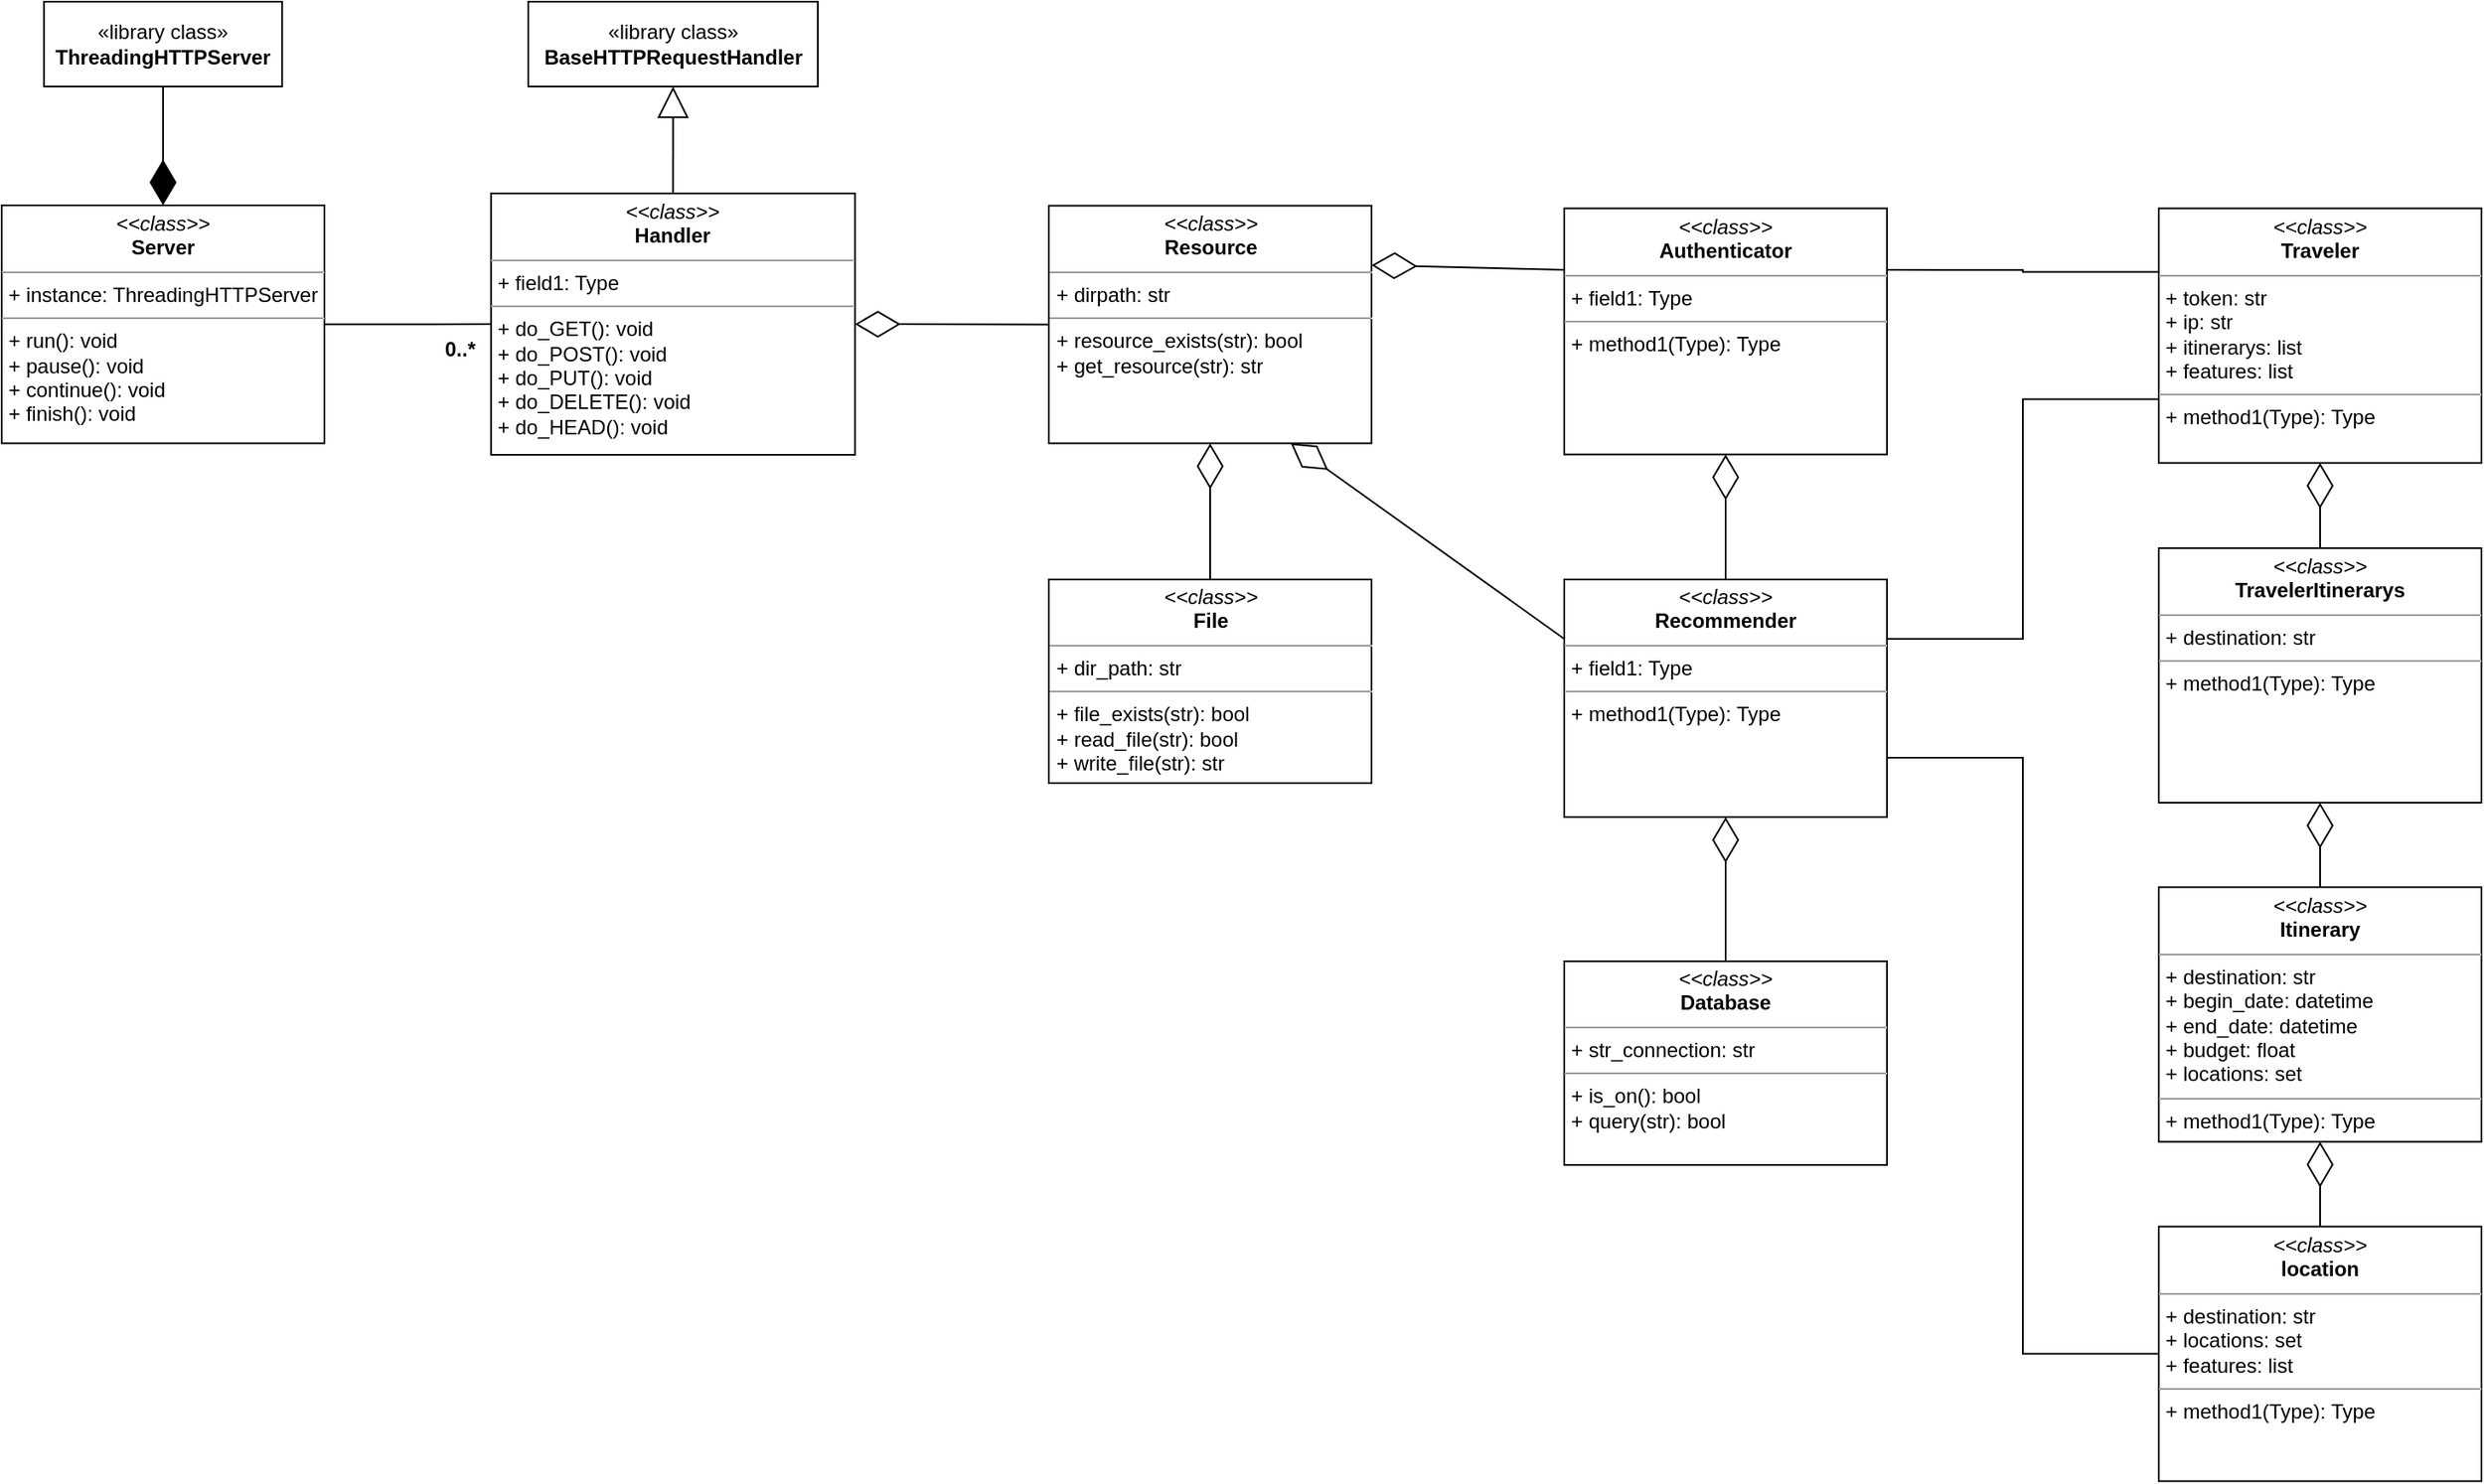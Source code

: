 <mxfile version="21.2.1" type="device">
  <diagram name="Página-1" id="W83xtEJMmamZggr5R-n2">
    <mxGraphModel dx="1840" dy="860" grid="1" gridSize="10" guides="1" tooltips="1" connect="1" arrows="1" fold="1" page="1" pageScale="1" pageWidth="827" pageHeight="1169" math="0" shadow="0">
      <root>
        <mxCell id="0" />
        <mxCell id="1" parent="0" />
        <mxCell id="Mctxi2W_aiQkZ-FzXaD9-50" value="&lt;p style=&quot;margin:0px;margin-top:4px;text-align:center;&quot;&gt;&lt;i&gt;&amp;lt;&amp;lt;class&amp;gt;&amp;gt;&lt;/i&gt;&lt;br&gt;&lt;b&gt;Handler&lt;/b&gt;&lt;/p&gt;&lt;hr size=&quot;1&quot;&gt;&lt;p style=&quot;margin:0px;margin-left:4px;&quot;&gt;+ field1: Type&lt;br&gt;&lt;/p&gt;&lt;hr size=&quot;1&quot;&gt;&lt;p style=&quot;margin:0px;margin-left:4px;&quot;&gt;+ do_GET(): void&lt;br&gt;+ do_POST(): void&lt;/p&gt;&lt;p style=&quot;margin:0px;margin-left:4px;&quot;&gt;+ do_PUT(): void&lt;/p&gt;&lt;p style=&quot;margin:0px;margin-left:4px;&quot;&gt;+ do_DELETE(): void&lt;br&gt;&lt;/p&gt;&lt;p style=&quot;margin:0px;margin-left:4px;&quot;&gt;+ do_HEAD(): void&lt;/p&gt;" style="verticalAlign=top;align=left;overflow=fill;fontSize=12;fontFamily=Helvetica;html=1;whiteSpace=wrap;" parent="1" vertex="1">
          <mxGeometry x="388.14" y="282.97" width="214.25" height="154.06" as="geometry" />
        </mxCell>
        <mxCell id="Mctxi2W_aiQkZ-FzXaD9-51" value="&lt;p style=&quot;margin:0px;margin-top:4px;text-align:center;&quot;&gt;&lt;i&gt;&amp;lt;&amp;lt;class&amp;gt;&amp;gt;&lt;/i&gt;&lt;br&gt;&lt;b&gt;Server&lt;/b&gt;&lt;/p&gt;&lt;hr size=&quot;1&quot;&gt;&lt;p style=&quot;margin:0px;margin-left:4px;&quot;&gt;+ instance: ThreadingHTTPServer&lt;/p&gt;&lt;hr size=&quot;1&quot;&gt;&lt;p style=&quot;margin:0px;margin-left:4px;&quot;&gt;+ run(): void&lt;/p&gt;&lt;p style=&quot;margin:0px;margin-left:4px;&quot;&gt;+ pause(): void&lt;/p&gt;&lt;p style=&quot;margin:0px;margin-left:4px;&quot;&gt;+ continue(): void&lt;/p&gt;&lt;p style=&quot;margin:0px;margin-left:4px;&quot;&gt;+ finish(): void&lt;/p&gt;" style="verticalAlign=top;align=left;overflow=fill;fontSize=12;fontFamily=Helvetica;html=1;whiteSpace=wrap;" parent="1" vertex="1">
          <mxGeometry x="100" y="290" width="190" height="140.23" as="geometry" />
        </mxCell>
        <mxCell id="Mctxi2W_aiQkZ-FzXaD9-52" value="&lt;p style=&quot;margin:0px;margin-top:4px;text-align:center;&quot;&gt;&lt;i&gt;&amp;lt;&amp;lt;class&amp;gt;&amp;gt;&lt;/i&gt;&lt;br&gt;&lt;b&gt;Resource&lt;/b&gt;&lt;/p&gt;&lt;hr size=&quot;1&quot;&gt;&lt;p style=&quot;margin:0px;margin-left:4px;&quot;&gt;+ dirpath: str&lt;br&gt;&lt;/p&gt;&lt;hr size=&quot;1&quot;&gt;&lt;p style=&quot;margin:0px;margin-left:4px;&quot;&gt;+ resource_exists(str): bool&lt;/p&gt;&lt;p style=&quot;margin:0px;margin-left:4px;&quot;&gt;+ get_resource(str): str&lt;br&gt;&lt;/p&gt;" style="verticalAlign=top;align=left;overflow=fill;fontSize=12;fontFamily=Helvetica;html=1;whiteSpace=wrap;" parent="1" vertex="1">
          <mxGeometry x="716.51" y="290.23" width="190" height="140" as="geometry" />
        </mxCell>
        <mxCell id="Mctxi2W_aiQkZ-FzXaD9-53" value="&lt;p style=&quot;margin:0px;margin-top:4px;text-align:center;&quot;&gt;&lt;i&gt;&amp;lt;&amp;lt;class&amp;gt;&amp;gt;&lt;/i&gt;&lt;br&gt;&lt;b&gt;Authenticator&lt;/b&gt;&lt;/p&gt;&lt;hr size=&quot;1&quot;&gt;&lt;p style=&quot;margin:0px;margin-left:4px;&quot;&gt;+ field1: Type&lt;br&gt;&lt;/p&gt;&lt;hr size=&quot;1&quot;&gt;&lt;p style=&quot;margin:0px;margin-left:4px;&quot;&gt;+ method1(Type): Type&lt;br&gt;&lt;/p&gt;" style="verticalAlign=top;align=left;overflow=fill;fontSize=12;fontFamily=Helvetica;html=1;whiteSpace=wrap;" parent="1" vertex="1">
          <mxGeometry x="1020" y="291.8" width="190" height="145" as="geometry" />
        </mxCell>
        <mxCell id="Mctxi2W_aiQkZ-FzXaD9-54" value="&lt;p style=&quot;margin:0px;margin-top:4px;text-align:center;&quot;&gt;&lt;i&gt;&amp;lt;&amp;lt;class&amp;gt;&amp;gt;&lt;/i&gt;&lt;br&gt;&lt;b&gt;Recommender&lt;/b&gt;&lt;/p&gt;&lt;hr size=&quot;1&quot;&gt;&lt;p style=&quot;margin:0px;margin-left:4px;&quot;&gt;+ field1: Type&lt;br&gt;&lt;/p&gt;&lt;hr size=&quot;1&quot;&gt;&lt;p style=&quot;margin:0px;margin-left:4px;&quot;&gt;+ method1(Type): Type&lt;br&gt;&lt;/p&gt;" style="verticalAlign=top;align=left;overflow=fill;fontSize=12;fontFamily=Helvetica;html=1;whiteSpace=wrap;" parent="1" vertex="1">
          <mxGeometry x="1020" y="510.47" width="190" height="140" as="geometry" />
        </mxCell>
        <mxCell id="Mctxi2W_aiQkZ-FzXaD9-56" value="" style="endArrow=none;html=1;edgeStyle=orthogonalEdgeStyle;rounded=0;exitX=1;exitY=0.5;exitDx=0;exitDy=0;entryX=0;entryY=0.5;entryDx=0;entryDy=0;" parent="1" source="Mctxi2W_aiQkZ-FzXaD9-51" target="Mctxi2W_aiQkZ-FzXaD9-50" edge="1">
          <mxGeometry relative="1" as="geometry">
            <mxPoint x="483.01" y="125.0" as="sourcePoint" />
            <mxPoint x="573.01" y="125.0" as="targetPoint" />
          </mxGeometry>
        </mxCell>
        <mxCell id="Mctxi2W_aiQkZ-FzXaD9-60" value="&lt;font style=&quot;font-size: 12px;&quot;&gt;&lt;b&gt;0..*&lt;/b&gt;&lt;/font&gt;" style="text;html=1;strokeColor=none;fillColor=none;align=center;verticalAlign=middle;whiteSpace=wrap;rounded=0;" parent="1" vertex="1">
          <mxGeometry x="340.01" y="360" width="60" height="30" as="geometry" />
        </mxCell>
        <mxCell id="Mctxi2W_aiQkZ-FzXaD9-65" value="«library class»&lt;br&gt;&lt;b&gt;BaseHTTPRequestHandler&lt;/b&gt;" style="html=1;whiteSpace=wrap;" parent="1" vertex="1">
          <mxGeometry x="410.02" y="170" width="170.5" height="50" as="geometry" />
        </mxCell>
        <mxCell id="Mctxi2W_aiQkZ-FzXaD9-68" value="" style="endArrow=block;endSize=16;endFill=0;html=1;rounded=0;entryX=0.5;entryY=1;entryDx=0;entryDy=0;exitX=0.5;exitY=0;exitDx=0;exitDy=0;" parent="1" source="Mctxi2W_aiQkZ-FzXaD9-50" target="Mctxi2W_aiQkZ-FzXaD9-65" edge="1">
          <mxGeometry width="160" relative="1" as="geometry">
            <mxPoint x="652.01" y="540" as="sourcePoint" />
            <mxPoint x="758.01" y="440.0" as="targetPoint" />
          </mxGeometry>
        </mxCell>
        <mxCell id="Mctxi2W_aiQkZ-FzXaD9-69" value="«library class»&lt;br&gt;&lt;b&gt;ThreadingHTTPServer&lt;/b&gt;" style="html=1;whiteSpace=wrap;" parent="1" vertex="1">
          <mxGeometry x="124.88" y="170" width="140.25" height="50" as="geometry" />
        </mxCell>
        <mxCell id="Mctxi2W_aiQkZ-FzXaD9-71" value="" style="endArrow=diamondThin;endFill=1;endSize=24;html=1;rounded=0;exitX=0.5;exitY=1;exitDx=0;exitDy=0;entryX=0.5;entryY=0;entryDx=0;entryDy=0;" parent="1" source="Mctxi2W_aiQkZ-FzXaD9-69" target="Mctxi2W_aiQkZ-FzXaD9-51" edge="1">
          <mxGeometry width="160" relative="1" as="geometry">
            <mxPoint x="710.01" y="370" as="sourcePoint" />
            <mxPoint x="320.01" y="250" as="targetPoint" />
          </mxGeometry>
        </mxCell>
        <mxCell id="Mctxi2W_aiQkZ-FzXaD9-72" value="" style="endArrow=diamondThin;endFill=0;endSize=24;html=1;rounded=0;entryX=1;entryY=0.5;entryDx=0;entryDy=0;exitX=0;exitY=0.5;exitDx=0;exitDy=0;" parent="1" source="Mctxi2W_aiQkZ-FzXaD9-52" target="Mctxi2W_aiQkZ-FzXaD9-50" edge="1">
          <mxGeometry width="160" relative="1" as="geometry">
            <mxPoint x="700.01" y="360" as="sourcePoint" />
            <mxPoint x="670.01" y="450.0" as="targetPoint" />
          </mxGeometry>
        </mxCell>
        <mxCell id="Mctxi2W_aiQkZ-FzXaD9-78" value="" style="endArrow=diamondThin;endFill=0;endSize=24;html=1;rounded=0;entryX=0.5;entryY=1;entryDx=0;entryDy=0;exitX=0.5;exitY=0;exitDx=0;exitDy=0;" parent="1" source="Mctxi2W_aiQkZ-FzXaD9-79" target="Mctxi2W_aiQkZ-FzXaD9-54" edge="1">
          <mxGeometry width="160" relative="1" as="geometry">
            <mxPoint x="780.01" y="760.47" as="sourcePoint" />
            <mxPoint x="750.01" y="780.47" as="targetPoint" />
          </mxGeometry>
        </mxCell>
        <mxCell id="Mctxi2W_aiQkZ-FzXaD9-79" value="&lt;p style=&quot;margin:0px;margin-top:4px;text-align:center;&quot;&gt;&lt;i&gt;&amp;lt;&amp;lt;class&amp;gt;&amp;gt;&lt;/i&gt;&lt;br&gt;&lt;b&gt;Database&lt;/b&gt;&lt;/p&gt;&lt;hr size=&quot;1&quot;&gt;&lt;p style=&quot;margin:0px;margin-left:4px;&quot;&gt;+ str_connection: str&lt;br&gt;&lt;/p&gt;&lt;hr size=&quot;1&quot;&gt;&lt;p style=&quot;border-color: var(--border-color); margin: 0px 0px 0px 4px;&quot;&gt;+ is_on(): bool&lt;/p&gt;&lt;p style=&quot;margin:0px;margin-left:4px;&quot;&gt;+ query(str): bool&lt;/p&gt;" style="verticalAlign=top;align=left;overflow=fill;fontSize=12;fontFamily=Helvetica;html=1;whiteSpace=wrap;" parent="1" vertex="1">
          <mxGeometry x="1020" y="735.47" width="190" height="120" as="geometry" />
        </mxCell>
        <mxCell id="HZqyk_B0RYxZIagJzKKh-5" value="&lt;p style=&quot;margin:0px;margin-top:4px;text-align:center;&quot;&gt;&lt;i&gt;&amp;lt;&amp;lt;class&amp;gt;&amp;gt;&lt;/i&gt;&lt;br&gt;&lt;b&gt;File&lt;/b&gt;&lt;/p&gt;&lt;hr size=&quot;1&quot;&gt;&lt;p style=&quot;margin:0px;margin-left:4px;&quot;&gt;+ dir_path: str&lt;br&gt;&lt;/p&gt;&lt;hr size=&quot;1&quot;&gt;&lt;p style=&quot;border-color: var(--border-color); margin: 0px 0px 0px 4px;&quot;&gt;+ file_exists(str): bool&lt;/p&gt;&lt;p style=&quot;margin:0px;margin-left:4px;&quot;&gt;+ read_file(str): bool&lt;/p&gt;&lt;p style=&quot;margin:0px;margin-left:4px;&quot;&gt;+ write_file(str): str&lt;br&gt;&lt;/p&gt;" style="verticalAlign=top;align=left;overflow=fill;fontSize=12;fontFamily=Helvetica;html=1;whiteSpace=wrap;" parent="1" vertex="1">
          <mxGeometry x="716.51" y="510.47" width="190" height="120" as="geometry" />
        </mxCell>
        <mxCell id="HZqyk_B0RYxZIagJzKKh-7" style="edgeStyle=orthogonalEdgeStyle;rounded=0;orthogonalLoop=1;jettySize=auto;html=1;exitX=0.5;exitY=1;exitDx=0;exitDy=0;" parent="1" source="Mctxi2W_aiQkZ-FzXaD9-79" target="Mctxi2W_aiQkZ-FzXaD9-79" edge="1">
          <mxGeometry relative="1" as="geometry" />
        </mxCell>
        <mxCell id="iNpBf-Y_miZb7KLnfe0j-1" value="&lt;p style=&quot;margin:0px;margin-top:4px;text-align:center;&quot;&gt;&lt;i&gt;&amp;lt;&amp;lt;class&amp;gt;&amp;gt;&lt;/i&gt;&lt;br&gt;&lt;b&gt;Itinerary&lt;/b&gt;&lt;/p&gt;&lt;hr size=&quot;1&quot;&gt;&lt;p style=&quot;margin:0px;margin-left:4px;&quot;&gt;+ destination: str&lt;/p&gt;&lt;p style=&quot;margin:0px;margin-left:4px;&quot;&gt;+ begin_date: datetime&lt;br&gt;&lt;/p&gt;&lt;p style=&quot;margin:0px;margin-left:4px;&quot;&gt;+ end_date: datetime&lt;/p&gt;&lt;p style=&quot;margin:0px;margin-left:4px;&quot;&gt;+ budget: float&lt;/p&gt;&lt;p style=&quot;margin:0px;margin-left:4px;&quot;&gt;+ locations: set&amp;nbsp;&lt;/p&gt;&lt;hr size=&quot;1&quot;&gt;&lt;p style=&quot;margin:0px;margin-left:4px;&quot;&gt;+ method1(Type): Type&lt;br&gt;&lt;/p&gt;" style="verticalAlign=top;align=left;overflow=fill;fontSize=12;fontFamily=Helvetica;html=1;whiteSpace=wrap;" vertex="1" parent="1">
          <mxGeometry x="1370" y="691.8" width="190" height="150" as="geometry" />
        </mxCell>
        <mxCell id="iNpBf-Y_miZb7KLnfe0j-3" value="&lt;p style=&quot;margin:0px;margin-top:4px;text-align:center;&quot;&gt;&lt;i&gt;&amp;lt;&amp;lt;class&amp;gt;&amp;gt;&lt;/i&gt;&lt;br&gt;&lt;b&gt;location&lt;/b&gt;&lt;/p&gt;&lt;hr size=&quot;1&quot;&gt;&lt;p style=&quot;margin:0px;margin-left:4px;&quot;&gt;+ destination: str&lt;/p&gt;&lt;p style=&quot;margin:0px;margin-left:4px;&quot;&gt;+ locations: set&amp;nbsp;&lt;/p&gt;&lt;p style=&quot;margin:0px;margin-left:4px;&quot;&gt;+ features: list&lt;/p&gt;&lt;hr size=&quot;1&quot;&gt;&lt;p style=&quot;margin:0px;margin-left:4px;&quot;&gt;+ method1(Type): Type&lt;br&gt;&lt;/p&gt;" style="verticalAlign=top;align=left;overflow=fill;fontSize=12;fontFamily=Helvetica;html=1;whiteSpace=wrap;" vertex="1" parent="1">
          <mxGeometry x="1370" y="891.8" width="190" height="150" as="geometry" />
        </mxCell>
        <mxCell id="iNpBf-Y_miZb7KLnfe0j-4" value="" style="endArrow=diamondThin;endFill=0;endSize=24;html=1;rounded=0;entryX=0.5;entryY=1;entryDx=0;entryDy=0;exitX=0.5;exitY=0;exitDx=0;exitDy=0;" edge="1" parent="1" source="iNpBf-Y_miZb7KLnfe0j-3" target="iNpBf-Y_miZb7KLnfe0j-1">
          <mxGeometry width="160" relative="1" as="geometry">
            <mxPoint x="1119.5" y="951.8" as="sourcePoint" />
            <mxPoint x="1319.5" y="901.8" as="targetPoint" />
          </mxGeometry>
        </mxCell>
        <mxCell id="iNpBf-Y_miZb7KLnfe0j-5" value="&lt;p style=&quot;margin:0px;margin-top:4px;text-align:center;&quot;&gt;&lt;i&gt;&amp;lt;&amp;lt;class&amp;gt;&amp;gt;&lt;/i&gt;&lt;br&gt;&lt;b&gt;TravelerItinerarys&lt;/b&gt;&lt;/p&gt;&lt;hr size=&quot;1&quot;&gt;&lt;p style=&quot;margin:0px;margin-left:4px;&quot;&gt;+ destination: str&lt;/p&gt;&lt;hr size=&quot;1&quot;&gt;&lt;p style=&quot;margin:0px;margin-left:4px;&quot;&gt;+ method1(Type): Type&lt;br&gt;&lt;/p&gt;" style="verticalAlign=top;align=left;overflow=fill;fontSize=12;fontFamily=Helvetica;html=1;whiteSpace=wrap;" vertex="1" parent="1">
          <mxGeometry x="1370" y="492.03" width="190" height="150" as="geometry" />
        </mxCell>
        <mxCell id="iNpBf-Y_miZb7KLnfe0j-6" value="" style="endArrow=diamondThin;endFill=0;endSize=24;html=1;rounded=0;entryX=0.5;entryY=1;entryDx=0;entryDy=0;exitX=0.5;exitY=0;exitDx=0;exitDy=0;" edge="1" parent="1" source="iNpBf-Y_miZb7KLnfe0j-1" target="iNpBf-Y_miZb7KLnfe0j-5">
          <mxGeometry width="160" relative="1" as="geometry">
            <mxPoint x="1615" y="722.03" as="sourcePoint" />
            <mxPoint x="1615" y="652.03" as="targetPoint" />
          </mxGeometry>
        </mxCell>
        <mxCell id="iNpBf-Y_miZb7KLnfe0j-7" value="&lt;p style=&quot;margin:0px;margin-top:4px;text-align:center;&quot;&gt;&lt;i&gt;&amp;lt;&amp;lt;class&amp;gt;&amp;gt;&lt;/i&gt;&lt;br&gt;&lt;b&gt;Traveler&lt;/b&gt;&lt;/p&gt;&lt;hr size=&quot;1&quot;&gt;&lt;p style=&quot;margin:0px;margin-left:4px;&quot;&gt;+ token: str&lt;/p&gt;&lt;p style=&quot;margin:0px;margin-left:4px;&quot;&gt;+ ip: str&lt;/p&gt;&lt;p style=&quot;margin:0px;margin-left:4px;&quot;&gt;+ itinerarys: list&lt;/p&gt;&lt;p style=&quot;margin:0px;margin-left:4px;&quot;&gt;+ features: list&lt;/p&gt;&lt;hr size=&quot;1&quot;&gt;&lt;p style=&quot;margin:0px;margin-left:4px;&quot;&gt;+ method1(Type): Type&lt;br&gt;&lt;/p&gt;" style="verticalAlign=top;align=left;overflow=fill;fontSize=12;fontFamily=Helvetica;html=1;whiteSpace=wrap;" vertex="1" parent="1">
          <mxGeometry x="1370" y="291.8" width="190" height="150" as="geometry" />
        </mxCell>
        <mxCell id="iNpBf-Y_miZb7KLnfe0j-8" value="" style="endArrow=diamondThin;endFill=0;endSize=24;html=1;rounded=0;entryX=0.5;entryY=1;entryDx=0;entryDy=0;" edge="1" parent="1" source="iNpBf-Y_miZb7KLnfe0j-5" target="iNpBf-Y_miZb7KLnfe0j-7">
          <mxGeometry width="160" relative="1" as="geometry">
            <mxPoint x="1510" y="451.8" as="sourcePoint" />
            <mxPoint x="1510" y="671.8" as="targetPoint" />
          </mxGeometry>
        </mxCell>
        <mxCell id="iNpBf-Y_miZb7KLnfe0j-12" value="" style="endArrow=none;html=1;edgeStyle=orthogonalEdgeStyle;rounded=0;exitX=1;exitY=0.75;exitDx=0;exitDy=0;entryX=0;entryY=0.5;entryDx=0;entryDy=0;" edge="1" parent="1" source="Mctxi2W_aiQkZ-FzXaD9-54" target="iNpBf-Y_miZb7KLnfe0j-3">
          <mxGeometry relative="1" as="geometry">
            <mxPoint x="1350" y="711.8" as="sourcePoint" />
            <mxPoint x="1510" y="711.8" as="targetPoint" />
          </mxGeometry>
        </mxCell>
        <mxCell id="iNpBf-Y_miZb7KLnfe0j-15" value="" style="endArrow=none;html=1;edgeStyle=orthogonalEdgeStyle;rounded=0;exitX=0;exitY=0.75;exitDx=0;exitDy=0;entryX=1;entryY=0.25;entryDx=0;entryDy=0;" edge="1" parent="1" source="iNpBf-Y_miZb7KLnfe0j-7" target="Mctxi2W_aiQkZ-FzXaD9-54">
          <mxGeometry relative="1" as="geometry">
            <mxPoint x="1192.01" y="286.91" as="sourcePoint" />
            <mxPoint x="1279.01" y="516.91" as="targetPoint" />
          </mxGeometry>
        </mxCell>
        <mxCell id="iNpBf-Y_miZb7KLnfe0j-16" value="" style="endArrow=none;html=1;edgeStyle=orthogonalEdgeStyle;rounded=0;exitX=0;exitY=0.25;exitDx=0;exitDy=0;entryX=1;entryY=0.25;entryDx=0;entryDy=0;" edge="1" parent="1" source="iNpBf-Y_miZb7KLnfe0j-7" target="Mctxi2W_aiQkZ-FzXaD9-53">
          <mxGeometry relative="1" as="geometry">
            <mxPoint x="1380" y="379.8" as="sourcePoint" />
            <mxPoint x="1270" y="506.8" as="targetPoint" />
          </mxGeometry>
        </mxCell>
        <mxCell id="iNpBf-Y_miZb7KLnfe0j-17" value="" style="endArrow=diamondThin;endFill=0;endSize=24;html=1;rounded=0;entryX=0.5;entryY=1;entryDx=0;entryDy=0;exitX=0.5;exitY=0;exitDx=0;exitDy=0;" edge="1" parent="1" source="HZqyk_B0RYxZIagJzKKh-5" target="Mctxi2W_aiQkZ-FzXaD9-52">
          <mxGeometry width="160" relative="1" as="geometry">
            <mxPoint x="846.51" y="526.8" as="sourcePoint" />
            <mxPoint x="846.51" y="441.8" as="targetPoint" />
          </mxGeometry>
        </mxCell>
        <mxCell id="iNpBf-Y_miZb7KLnfe0j-18" value="" style="endArrow=diamondThin;endFill=0;endSize=24;html=1;rounded=0;entryX=0.5;entryY=1;entryDx=0;entryDy=0;exitX=0.5;exitY=0;exitDx=0;exitDy=0;" edge="1" parent="1" source="Mctxi2W_aiQkZ-FzXaD9-54" target="Mctxi2W_aiQkZ-FzXaD9-53">
          <mxGeometry width="160" relative="1" as="geometry">
            <mxPoint x="825" y="520.8" as="sourcePoint" />
            <mxPoint x="825" y="444.8" as="targetPoint" />
          </mxGeometry>
        </mxCell>
        <mxCell id="iNpBf-Y_miZb7KLnfe0j-19" value="" style="endArrow=diamondThin;endFill=0;endSize=24;html=1;rounded=0;entryX=0.75;entryY=1;entryDx=0;entryDy=0;exitX=0;exitY=0.25;exitDx=0;exitDy=0;" edge="1" parent="1" source="Mctxi2W_aiQkZ-FzXaD9-54" target="Mctxi2W_aiQkZ-FzXaD9-52">
          <mxGeometry width="160" relative="1" as="geometry">
            <mxPoint x="825" y="410.8" as="sourcePoint" />
            <mxPoint x="825" y="334.8" as="targetPoint" />
          </mxGeometry>
        </mxCell>
        <mxCell id="iNpBf-Y_miZb7KLnfe0j-20" value="" style="endArrow=diamondThin;endFill=0;endSize=24;html=1;rounded=0;exitX=0;exitY=0.25;exitDx=0;exitDy=0;entryX=1;entryY=0.25;entryDx=0;entryDy=0;" edge="1" parent="1" source="Mctxi2W_aiQkZ-FzXaD9-53" target="Mctxi2W_aiQkZ-FzXaD9-52">
          <mxGeometry width="160" relative="1" as="geometry">
            <mxPoint x="980" y="276.8" as="sourcePoint" />
            <mxPoint x="950" y="196.8" as="targetPoint" />
          </mxGeometry>
        </mxCell>
      </root>
    </mxGraphModel>
  </diagram>
</mxfile>
